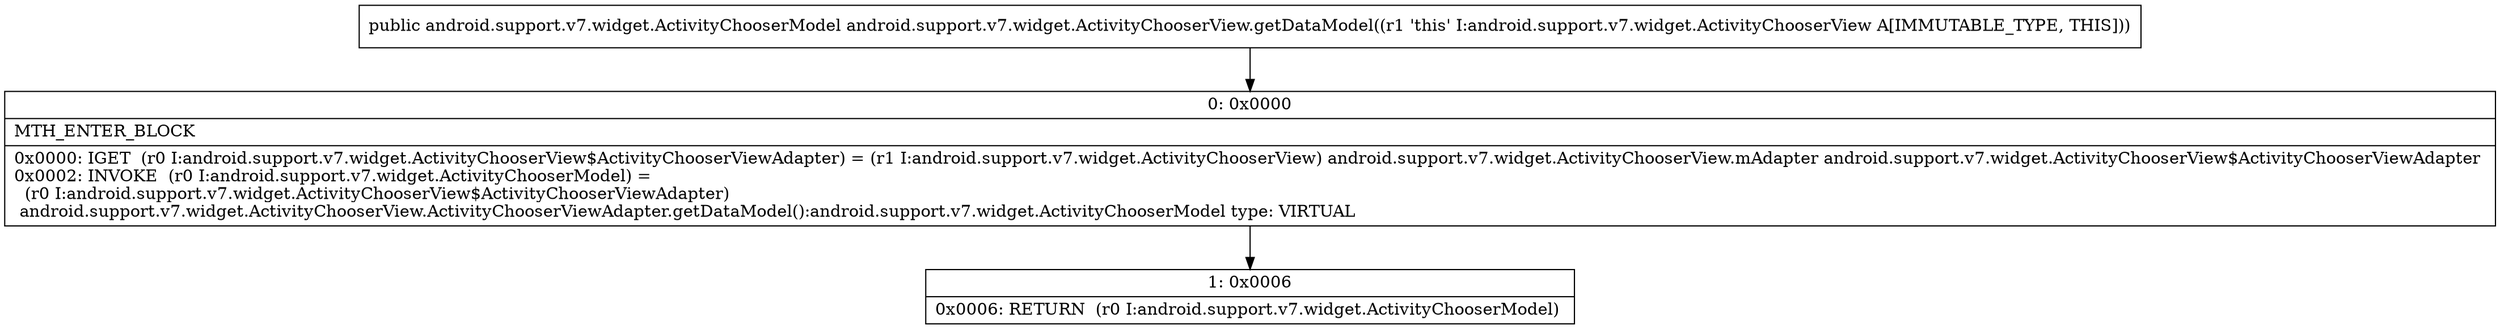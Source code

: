 digraph "CFG forandroid.support.v7.widget.ActivityChooserView.getDataModel()Landroid\/support\/v7\/widget\/ActivityChooserModel;" {
Node_0 [shape=record,label="{0\:\ 0x0000|MTH_ENTER_BLOCK\l|0x0000: IGET  (r0 I:android.support.v7.widget.ActivityChooserView$ActivityChooserViewAdapter) = (r1 I:android.support.v7.widget.ActivityChooserView) android.support.v7.widget.ActivityChooserView.mAdapter android.support.v7.widget.ActivityChooserView$ActivityChooserViewAdapter \l0x0002: INVOKE  (r0 I:android.support.v7.widget.ActivityChooserModel) = \l  (r0 I:android.support.v7.widget.ActivityChooserView$ActivityChooserViewAdapter)\l android.support.v7.widget.ActivityChooserView.ActivityChooserViewAdapter.getDataModel():android.support.v7.widget.ActivityChooserModel type: VIRTUAL \l}"];
Node_1 [shape=record,label="{1\:\ 0x0006|0x0006: RETURN  (r0 I:android.support.v7.widget.ActivityChooserModel) \l}"];
MethodNode[shape=record,label="{public android.support.v7.widget.ActivityChooserModel android.support.v7.widget.ActivityChooserView.getDataModel((r1 'this' I:android.support.v7.widget.ActivityChooserView A[IMMUTABLE_TYPE, THIS])) }"];
MethodNode -> Node_0;
Node_0 -> Node_1;
}

